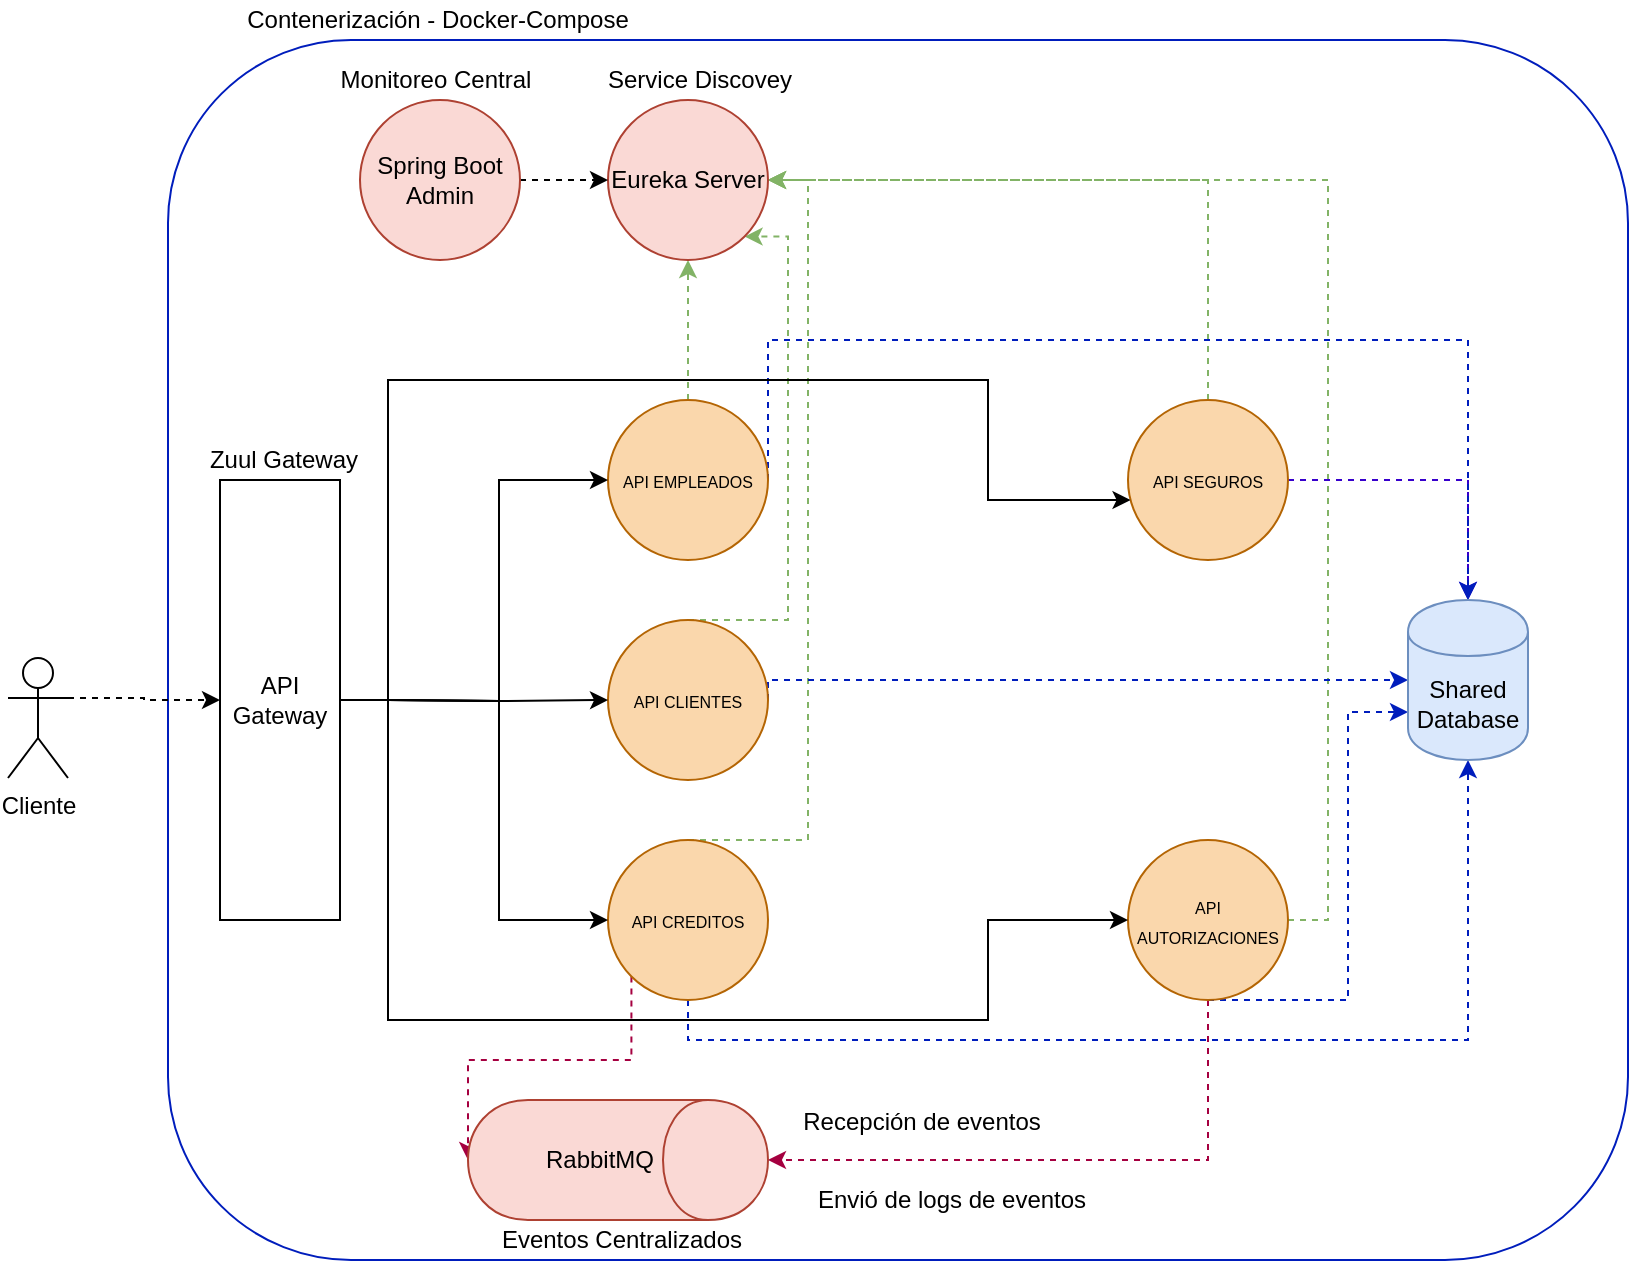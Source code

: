 <mxfile version="13.3.6" type="device"><diagram id="6ngQyppmmS9DqCTxRgkb" name="Page-1"><mxGraphModel dx="200" dy="1747" grid="1" gridSize="10" guides="1" tooltips="1" connect="1" arrows="1" fold="1" page="1" pageScale="1" pageWidth="850" pageHeight="1100" math="0" shadow="0"><root><mxCell id="0"/><mxCell id="1" parent="0"/><mxCell id="WSdbGypUE8MSi4SQ6Jfn-49" value="" style="rounded=1;whiteSpace=wrap;html=1;strokeColor=#001DBC;fontColor=#ffffff;fillColor=none;" vertex="1" parent="1"><mxGeometry x="1580" y="-160" width="730" height="610" as="geometry"/></mxCell><mxCell id="8fnXD1BMO5rSMezZ2oAe-48" value="Monitoreo Central" style="text;html=1;strokeColor=none;fillColor=none;align=center;verticalAlign=middle;whiteSpace=wrap;rounded=0;" parent="1" vertex="1"><mxGeometry x="1631" y="-150" width="166" height="20" as="geometry"/></mxCell><mxCell id="8fnXD1BMO5rSMezZ2oAe-52" value="Recepción de eventos" style="text;html=1;strokeColor=none;fillColor=none;align=center;verticalAlign=middle;whiteSpace=wrap;rounded=0;" parent="1" vertex="1"><mxGeometry x="1874" y="371" width="166" height="20" as="geometry"/></mxCell><mxCell id="WSdbGypUE8MSi4SQ6Jfn-31" style="edgeStyle=orthogonalEdgeStyle;rounded=0;orthogonalLoop=1;jettySize=auto;html=1;exitX=0.5;exitY=0;exitDx=0;exitDy=0;entryX=1;entryY=0.5;entryDx=0;entryDy=0;dashed=1;fillColor=#d5e8d4;strokeColor=#82b366;" edge="1" parent="1" source="WSdbGypUE8MSi4SQ6Jfn-2" target="WSdbGypUE8MSi4SQ6Jfn-13"><mxGeometry relative="1" as="geometry"><Array as="points"><mxPoint x="1900" y="240"/><mxPoint x="1900" y="-90"/></Array></mxGeometry></mxCell><mxCell id="WSdbGypUE8MSi4SQ6Jfn-43" style="edgeStyle=orthogonalEdgeStyle;rounded=0;orthogonalLoop=1;jettySize=auto;html=1;exitX=0.5;exitY=1;exitDx=0;exitDy=0;entryX=0.5;entryY=1;entryDx=0;entryDy=0;dashed=1;fillColor=#0050ef;strokeColor=#001DBC;" edge="1" parent="1" source="WSdbGypUE8MSi4SQ6Jfn-2" target="WSdbGypUE8MSi4SQ6Jfn-40"><mxGeometry relative="1" as="geometry"/></mxCell><mxCell id="WSdbGypUE8MSi4SQ6Jfn-46" style="edgeStyle=orthogonalEdgeStyle;rounded=0;orthogonalLoop=1;jettySize=auto;html=1;exitX=0;exitY=1;exitDx=0;exitDy=0;entryX=0.5;entryY=1;entryDx=0;entryDy=0;dashed=1;fillColor=#d80073;strokeColor=#A50040;" edge="1" parent="1" source="WSdbGypUE8MSi4SQ6Jfn-2" target="WSdbGypUE8MSi4SQ6Jfn-15"><mxGeometry relative="1" as="geometry"><Array as="points"><mxPoint x="1812" y="350"/><mxPoint x="1730" y="350"/></Array></mxGeometry></mxCell><mxCell id="WSdbGypUE8MSi4SQ6Jfn-2" value="&lt;font style=&quot;font-size: 8px&quot;&gt;API CREDITOS&lt;br&gt;&lt;/font&gt;" style="ellipse;whiteSpace=wrap;html=1;aspect=fixed;fillColor=#fad7ac;strokeColor=#b46504;" vertex="1" parent="1"><mxGeometry x="1800" y="240" width="80" height="80" as="geometry"/></mxCell><mxCell id="WSdbGypUE8MSi4SQ6Jfn-33" style="edgeStyle=orthogonalEdgeStyle;rounded=0;orthogonalLoop=1;jettySize=auto;html=1;exitX=1;exitY=0.5;exitDx=0;exitDy=0;entryX=1;entryY=0.5;entryDx=0;entryDy=0;dashed=1;fillColor=#d5e8d4;strokeColor=#82b366;" edge="1" parent="1" source="WSdbGypUE8MSi4SQ6Jfn-3" target="WSdbGypUE8MSi4SQ6Jfn-13"><mxGeometry relative="1" as="geometry"/></mxCell><mxCell id="WSdbGypUE8MSi4SQ6Jfn-42" style="edgeStyle=orthogonalEdgeStyle;rounded=0;orthogonalLoop=1;jettySize=auto;html=1;exitX=0.5;exitY=1;exitDx=0;exitDy=0;entryX=0;entryY=0.7;entryDx=0;entryDy=0;dashed=1;fillColor=#0050ef;strokeColor=#001DBC;" edge="1" parent="1" source="WSdbGypUE8MSi4SQ6Jfn-3" target="WSdbGypUE8MSi4SQ6Jfn-40"><mxGeometry relative="1" as="geometry"><Array as="points"><mxPoint x="2170" y="320"/><mxPoint x="2170" y="176"/></Array></mxGeometry></mxCell><mxCell id="WSdbGypUE8MSi4SQ6Jfn-47" style="edgeStyle=orthogonalEdgeStyle;rounded=0;orthogonalLoop=1;jettySize=auto;html=1;exitX=0.5;exitY=1;exitDx=0;exitDy=0;entryX=0.5;entryY=0;entryDx=0;entryDy=0;dashed=1;fillColor=#d80073;strokeColor=#A50040;" edge="1" parent="1" source="WSdbGypUE8MSi4SQ6Jfn-3" target="WSdbGypUE8MSi4SQ6Jfn-15"><mxGeometry relative="1" as="geometry"/></mxCell><mxCell id="WSdbGypUE8MSi4SQ6Jfn-3" value="&lt;font style=&quot;font-size: 8px&quot;&gt;API AUTORIZACIONES&lt;/font&gt;" style="ellipse;whiteSpace=wrap;html=1;aspect=fixed;fillColor=#fad7ac;strokeColor=#b46504;" vertex="1" parent="1"><mxGeometry x="2060" y="240" width="80" height="80" as="geometry"/></mxCell><mxCell id="WSdbGypUE8MSi4SQ6Jfn-32" style="edgeStyle=orthogonalEdgeStyle;rounded=0;orthogonalLoop=1;jettySize=auto;html=1;exitX=0.5;exitY=0;exitDx=0;exitDy=0;entryX=1;entryY=0.5;entryDx=0;entryDy=0;dashed=1;fillColor=#d5e8d4;strokeColor=#82b366;" edge="1" parent="1" source="WSdbGypUE8MSi4SQ6Jfn-4" target="WSdbGypUE8MSi4SQ6Jfn-13"><mxGeometry relative="1" as="geometry"/></mxCell><mxCell id="WSdbGypUE8MSi4SQ6Jfn-41" style="edgeStyle=orthogonalEdgeStyle;rounded=0;orthogonalLoop=1;jettySize=auto;html=1;exitX=1;exitY=0.5;exitDx=0;exitDy=0;entryX=0.5;entryY=0;entryDx=0;entryDy=0;dashed=1;fillColor=#6a00ff;strokeColor=#3700CC;" edge="1" parent="1" source="WSdbGypUE8MSi4SQ6Jfn-4" target="WSdbGypUE8MSi4SQ6Jfn-40"><mxGeometry relative="1" as="geometry"/></mxCell><mxCell id="WSdbGypUE8MSi4SQ6Jfn-4" value="&lt;font style=&quot;font-size: 8px&quot;&gt;API SEGUROS&lt;br&gt;&lt;/font&gt;" style="ellipse;whiteSpace=wrap;html=1;aspect=fixed;fillColor=#fad7ac;strokeColor=#b46504;" vertex="1" parent="1"><mxGeometry x="2060" y="20" width="80" height="80" as="geometry"/></mxCell><mxCell id="WSdbGypUE8MSi4SQ6Jfn-30" style="edgeStyle=orthogonalEdgeStyle;rounded=0;orthogonalLoop=1;jettySize=auto;html=1;exitX=0.5;exitY=0;exitDx=0;exitDy=0;entryX=1;entryY=1;entryDx=0;entryDy=0;dashed=1;fillColor=#d5e8d4;strokeColor=#82b366;" edge="1" parent="1" source="WSdbGypUE8MSi4SQ6Jfn-7" target="WSdbGypUE8MSi4SQ6Jfn-13"><mxGeometry relative="1" as="geometry"><Array as="points"><mxPoint x="1890" y="130"/><mxPoint x="1890" y="-62"/></Array></mxGeometry></mxCell><mxCell id="WSdbGypUE8MSi4SQ6Jfn-55" style="edgeStyle=orthogonalEdgeStyle;rounded=0;orthogonalLoop=1;jettySize=auto;html=1;exitX=1;exitY=0.5;exitDx=0;exitDy=0;dashed=1;fillColor=#0050ef;strokeColor=#001DBC;" edge="1" parent="1" source="WSdbGypUE8MSi4SQ6Jfn-7" target="WSdbGypUE8MSi4SQ6Jfn-40"><mxGeometry relative="1" as="geometry"><Array as="points"><mxPoint x="1880" y="160"/></Array></mxGeometry></mxCell><mxCell id="WSdbGypUE8MSi4SQ6Jfn-7" value="&lt;font style=&quot;font-size: 8px&quot;&gt;API CLIENTES&lt;/font&gt;" style="ellipse;whiteSpace=wrap;html=1;aspect=fixed;fillColor=#fad7ac;strokeColor=#b46504;" vertex="1" parent="1"><mxGeometry x="1800" y="130" width="80" height="80" as="geometry"/></mxCell><mxCell id="WSdbGypUE8MSi4SQ6Jfn-29" style="edgeStyle=orthogonalEdgeStyle;rounded=0;orthogonalLoop=1;jettySize=auto;html=1;exitX=0.5;exitY=0;exitDx=0;exitDy=0;entryX=0.5;entryY=1;entryDx=0;entryDy=0;dashed=1;fillColor=#d5e8d4;strokeColor=#82b366;" edge="1" parent="1" source="WSdbGypUE8MSi4SQ6Jfn-8" target="WSdbGypUE8MSi4SQ6Jfn-13"><mxGeometry relative="1" as="geometry"/></mxCell><mxCell id="WSdbGypUE8MSi4SQ6Jfn-45" style="edgeStyle=orthogonalEdgeStyle;rounded=0;orthogonalLoop=1;jettySize=auto;html=1;exitX=1;exitY=0.5;exitDx=0;exitDy=0;entryX=0.5;entryY=0;entryDx=0;entryDy=0;dashed=1;fillColor=#0050ef;strokeColor=#001DBC;" edge="1" parent="1" source="WSdbGypUE8MSi4SQ6Jfn-8" target="WSdbGypUE8MSi4SQ6Jfn-40"><mxGeometry relative="1" as="geometry"><Array as="points"><mxPoint x="1880" y="-10"/><mxPoint x="2230" y="-10"/></Array></mxGeometry></mxCell><mxCell id="WSdbGypUE8MSi4SQ6Jfn-8" value="&lt;font style=&quot;font-size: 8px&quot;&gt;API EMPLEADOS&lt;br&gt;&lt;/font&gt;" style="ellipse;whiteSpace=wrap;html=1;aspect=fixed;fillColor=#fad7ac;strokeColor=#b46504;" vertex="1" parent="1"><mxGeometry x="1800" y="20" width="80" height="80" as="geometry"/></mxCell><mxCell id="WSdbGypUE8MSi4SQ6Jfn-10" style="edgeStyle=orthogonalEdgeStyle;rounded=0;orthogonalLoop=1;jettySize=auto;html=1;exitX=1;exitY=0.333;exitDx=0;exitDy=0;exitPerimeter=0;entryX=0;entryY=0.5;entryDx=0;entryDy=0;" edge="1" parent="1" target="WSdbGypUE8MSi4SQ6Jfn-8"><mxGeometry relative="1" as="geometry"><mxPoint x="1690" y="170" as="sourcePoint"/></mxGeometry></mxCell><mxCell id="WSdbGypUE8MSi4SQ6Jfn-11" style="edgeStyle=orthogonalEdgeStyle;rounded=0;orthogonalLoop=1;jettySize=auto;html=1;exitX=1;exitY=0.333;exitDx=0;exitDy=0;exitPerimeter=0;entryX=0;entryY=0.5;entryDx=0;entryDy=0;" edge="1" parent="1" target="WSdbGypUE8MSi4SQ6Jfn-7"><mxGeometry relative="1" as="geometry"><mxPoint x="1690" y="170" as="sourcePoint"/></mxGeometry></mxCell><mxCell id="WSdbGypUE8MSi4SQ6Jfn-12" style="edgeStyle=orthogonalEdgeStyle;rounded=0;orthogonalLoop=1;jettySize=auto;html=1;exitX=1;exitY=0.333;exitDx=0;exitDy=0;exitPerimeter=0;entryX=0;entryY=0.5;entryDx=0;entryDy=0;" edge="1" parent="1" target="WSdbGypUE8MSi4SQ6Jfn-2"><mxGeometry relative="1" as="geometry"><mxPoint x="1690" y="170" as="sourcePoint"/></mxGeometry></mxCell><mxCell id="WSdbGypUE8MSi4SQ6Jfn-13" value="Eureka Server" style="ellipse;whiteSpace=wrap;html=1;aspect=fixed;fillColor=#fad9d5;strokeColor=#ae4132;" vertex="1" parent="1"><mxGeometry x="1800" y="-130" width="80" height="80" as="geometry"/></mxCell><mxCell id="WSdbGypUE8MSi4SQ6Jfn-22" style="edgeStyle=orthogonalEdgeStyle;rounded=0;orthogonalLoop=1;jettySize=auto;html=1;exitX=0.5;exitY=0;exitDx=0;exitDy=0;" edge="1" parent="1" source="WSdbGypUE8MSi4SQ6Jfn-14" target="WSdbGypUE8MSi4SQ6Jfn-4"><mxGeometry relative="1" as="geometry"><Array as="points"><mxPoint x="1690" y="10"/><mxPoint x="1990" y="10"/><mxPoint x="1990" y="70"/></Array></mxGeometry></mxCell><mxCell id="WSdbGypUE8MSi4SQ6Jfn-23" style="edgeStyle=orthogonalEdgeStyle;rounded=0;orthogonalLoop=1;jettySize=auto;html=1;exitX=0.5;exitY=0;exitDx=0;exitDy=0;entryX=0;entryY=0.5;entryDx=0;entryDy=0;" edge="1" parent="1" source="WSdbGypUE8MSi4SQ6Jfn-14" target="WSdbGypUE8MSi4SQ6Jfn-3"><mxGeometry relative="1" as="geometry"><Array as="points"><mxPoint x="1690" y="170"/><mxPoint x="1690" y="330"/><mxPoint x="1990" y="330"/><mxPoint x="1990" y="280"/></Array></mxGeometry></mxCell><mxCell id="WSdbGypUE8MSi4SQ6Jfn-14" value="API Gateway" style="rounded=0;whiteSpace=wrap;html=1;direction=south;" vertex="1" parent="1"><mxGeometry x="1606" y="60" width="60" height="220" as="geometry"/></mxCell><mxCell id="WSdbGypUE8MSi4SQ6Jfn-15" value="RabbitMQ" style="shape=cylinder;whiteSpace=wrap;html=1;boundedLbl=1;backgroundOutline=1;direction=south;fillColor=#fad9d5;strokeColor=#ae4132;" vertex="1" parent="1"><mxGeometry x="1730" y="370" width="150" height="60" as="geometry"/></mxCell><mxCell id="WSdbGypUE8MSi4SQ6Jfn-51" style="edgeStyle=orthogonalEdgeStyle;rounded=0;orthogonalLoop=1;jettySize=auto;html=1;exitX=1;exitY=0.5;exitDx=0;exitDy=0;entryX=0;entryY=0.5;entryDx=0;entryDy=0;dashed=1;" edge="1" parent="1" source="WSdbGypUE8MSi4SQ6Jfn-34" target="WSdbGypUE8MSi4SQ6Jfn-13"><mxGeometry relative="1" as="geometry"/></mxCell><mxCell id="WSdbGypUE8MSi4SQ6Jfn-34" value="Spring Boot Admin" style="ellipse;whiteSpace=wrap;html=1;aspect=fixed;fillColor=#fad9d5;strokeColor=#ae4132;" vertex="1" parent="1"><mxGeometry x="1676" y="-130" width="80" height="80" as="geometry"/></mxCell><mxCell id="WSdbGypUE8MSi4SQ6Jfn-35" value="Envió de logs de eventos" style="text;html=1;strokeColor=none;fillColor=none;align=center;verticalAlign=middle;whiteSpace=wrap;rounded=0;" vertex="1" parent="1"><mxGeometry x="1889" y="410" width="166" height="20" as="geometry"/></mxCell><mxCell id="WSdbGypUE8MSi4SQ6Jfn-36" value="Service Discovey" style="text;html=1;strokeColor=none;fillColor=none;align=center;verticalAlign=middle;whiteSpace=wrap;rounded=0;" vertex="1" parent="1"><mxGeometry x="1763" y="-150" width="166" height="20" as="geometry"/></mxCell><mxCell id="WSdbGypUE8MSi4SQ6Jfn-38" style="edgeStyle=orthogonalEdgeStyle;rounded=0;orthogonalLoop=1;jettySize=auto;html=1;exitX=1;exitY=0.333;exitDx=0;exitDy=0;exitPerimeter=0;entryX=0.5;entryY=1;entryDx=0;entryDy=0;dashed=1;" edge="1" parent="1" source="WSdbGypUE8MSi4SQ6Jfn-37" target="WSdbGypUE8MSi4SQ6Jfn-14"><mxGeometry relative="1" as="geometry"/></mxCell><mxCell id="WSdbGypUE8MSi4SQ6Jfn-37" value="Cliente" style="shape=umlActor;verticalLabelPosition=bottom;labelBackgroundColor=#ffffff;verticalAlign=top;html=1;outlineConnect=0;" vertex="1" parent="1"><mxGeometry x="1500" y="149" width="30" height="60" as="geometry"/></mxCell><mxCell id="WSdbGypUE8MSi4SQ6Jfn-40" value="Shared Database" style="shape=cylinder;whiteSpace=wrap;html=1;boundedLbl=1;backgroundOutline=1;fillColor=#dae8fc;strokeColor=#6c8ebf;" vertex="1" parent="1"><mxGeometry x="2200" y="120" width="60" height="80" as="geometry"/></mxCell><mxCell id="WSdbGypUE8MSi4SQ6Jfn-48" value="Eventos Centralizados" style="text;html=1;strokeColor=none;fillColor=none;align=center;verticalAlign=middle;whiteSpace=wrap;rounded=0;" vertex="1" parent="1"><mxGeometry x="1724" y="430" width="166" height="20" as="geometry"/></mxCell><mxCell id="WSdbGypUE8MSi4SQ6Jfn-50" value="Contenerización - Docker-Compose" style="text;html=1;strokeColor=none;fillColor=none;align=center;verticalAlign=middle;whiteSpace=wrap;rounded=0;" vertex="1" parent="1"><mxGeometry x="1600" y="-180" width="230" height="20" as="geometry"/></mxCell><mxCell id="WSdbGypUE8MSi4SQ6Jfn-52" value="Zuul Gateway" style="text;html=1;strokeColor=none;fillColor=none;align=center;verticalAlign=middle;whiteSpace=wrap;rounded=0;" vertex="1" parent="1"><mxGeometry x="1555" y="40" width="166" height="20" as="geometry"/></mxCell></root></mxGraphModel></diagram></mxfile>